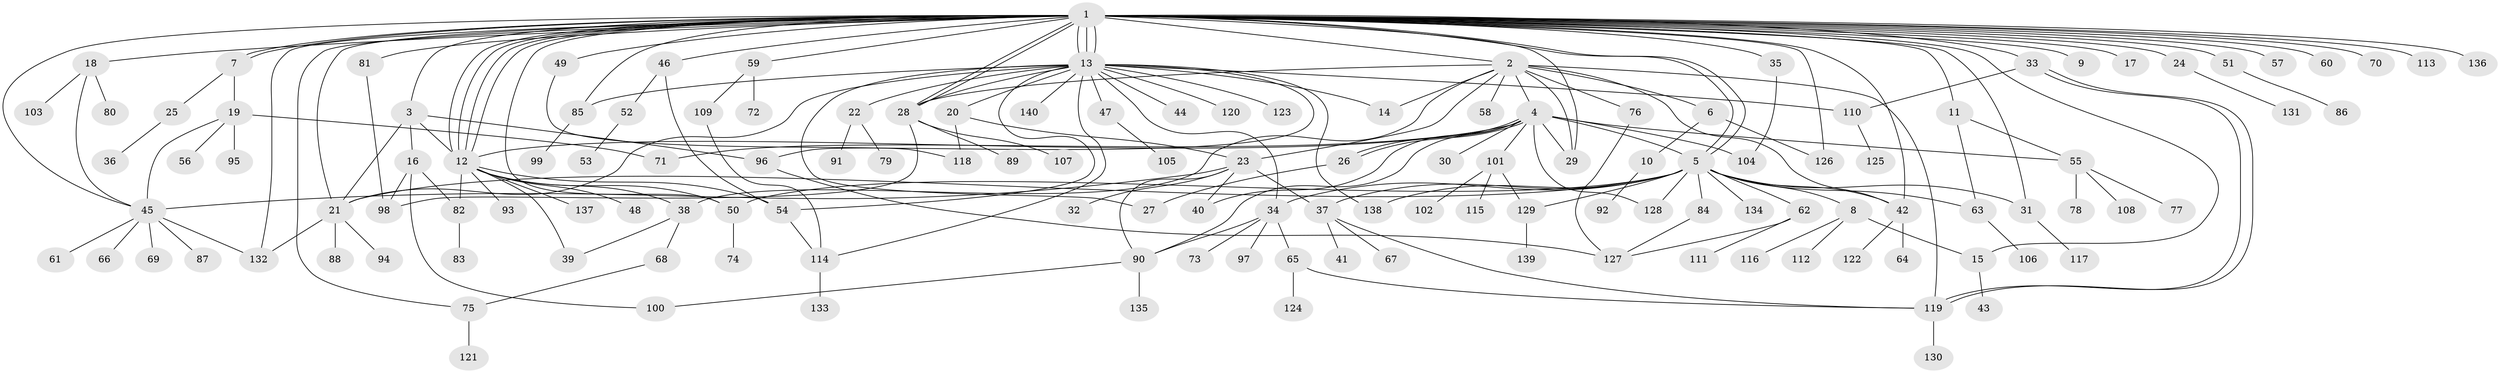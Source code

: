 // coarse degree distribution, {3: 0.19642857142857142, 11: 0.017857142857142856, 1: 0.3392857142857143, 7: 0.07142857142857142, 2: 0.17857142857142858, 5: 0.03571428571428571, 10: 0.017857142857142856, 4: 0.07142857142857142, 31: 0.017857142857142856, 6: 0.017857142857142856, 13: 0.017857142857142856, 15: 0.017857142857142856}
// Generated by graph-tools (version 1.1) at 2025/36/03/04/25 23:36:41]
// undirected, 140 vertices, 207 edges
graph export_dot {
  node [color=gray90,style=filled];
  1;
  2;
  3;
  4;
  5;
  6;
  7;
  8;
  9;
  10;
  11;
  12;
  13;
  14;
  15;
  16;
  17;
  18;
  19;
  20;
  21;
  22;
  23;
  24;
  25;
  26;
  27;
  28;
  29;
  30;
  31;
  32;
  33;
  34;
  35;
  36;
  37;
  38;
  39;
  40;
  41;
  42;
  43;
  44;
  45;
  46;
  47;
  48;
  49;
  50;
  51;
  52;
  53;
  54;
  55;
  56;
  57;
  58;
  59;
  60;
  61;
  62;
  63;
  64;
  65;
  66;
  67;
  68;
  69;
  70;
  71;
  72;
  73;
  74;
  75;
  76;
  77;
  78;
  79;
  80;
  81;
  82;
  83;
  84;
  85;
  86;
  87;
  88;
  89;
  90;
  91;
  92;
  93;
  94;
  95;
  96;
  97;
  98;
  99;
  100;
  101;
  102;
  103;
  104;
  105;
  106;
  107;
  108;
  109;
  110;
  111;
  112;
  113;
  114;
  115;
  116;
  117;
  118;
  119;
  120;
  121;
  122;
  123;
  124;
  125;
  126;
  127;
  128;
  129;
  130;
  131;
  132;
  133;
  134;
  135;
  136;
  137;
  138;
  139;
  140;
  1 -- 2;
  1 -- 3;
  1 -- 5;
  1 -- 5;
  1 -- 7;
  1 -- 7;
  1 -- 9;
  1 -- 11;
  1 -- 12;
  1 -- 12;
  1 -- 12;
  1 -- 12;
  1 -- 13;
  1 -- 13;
  1 -- 13;
  1 -- 15;
  1 -- 17;
  1 -- 18;
  1 -- 21;
  1 -- 24;
  1 -- 28;
  1 -- 28;
  1 -- 29;
  1 -- 31;
  1 -- 33;
  1 -- 35;
  1 -- 42;
  1 -- 45;
  1 -- 46;
  1 -- 49;
  1 -- 50;
  1 -- 51;
  1 -- 57;
  1 -- 59;
  1 -- 60;
  1 -- 70;
  1 -- 75;
  1 -- 81;
  1 -- 85;
  1 -- 113;
  1 -- 126;
  1 -- 132;
  1 -- 136;
  2 -- 4;
  2 -- 6;
  2 -- 14;
  2 -- 23;
  2 -- 28;
  2 -- 29;
  2 -- 38;
  2 -- 42;
  2 -- 58;
  2 -- 76;
  2 -- 119;
  3 -- 12;
  3 -- 16;
  3 -- 21;
  3 -- 96;
  4 -- 5;
  4 -- 12;
  4 -- 26;
  4 -- 26;
  4 -- 29;
  4 -- 30;
  4 -- 40;
  4 -- 55;
  4 -- 71;
  4 -- 90;
  4 -- 101;
  4 -- 104;
  4 -- 128;
  5 -- 8;
  5 -- 21;
  5 -- 31;
  5 -- 34;
  5 -- 37;
  5 -- 42;
  5 -- 50;
  5 -- 62;
  5 -- 63;
  5 -- 84;
  5 -- 128;
  5 -- 129;
  5 -- 134;
  5 -- 138;
  6 -- 10;
  6 -- 126;
  7 -- 19;
  7 -- 25;
  8 -- 15;
  8 -- 112;
  8 -- 116;
  10 -- 92;
  11 -- 55;
  11 -- 63;
  12 -- 38;
  12 -- 39;
  12 -- 48;
  12 -- 50;
  12 -- 54;
  12 -- 82;
  12 -- 93;
  12 -- 137;
  13 -- 14;
  13 -- 20;
  13 -- 21;
  13 -- 22;
  13 -- 27;
  13 -- 28;
  13 -- 34;
  13 -- 44;
  13 -- 47;
  13 -- 54;
  13 -- 85;
  13 -- 96;
  13 -- 110;
  13 -- 114;
  13 -- 120;
  13 -- 123;
  13 -- 138;
  13 -- 140;
  15 -- 43;
  16 -- 82;
  16 -- 98;
  16 -- 100;
  18 -- 45;
  18 -- 80;
  18 -- 103;
  19 -- 45;
  19 -- 56;
  19 -- 71;
  19 -- 95;
  20 -- 23;
  20 -- 118;
  21 -- 88;
  21 -- 94;
  21 -- 132;
  22 -- 79;
  22 -- 91;
  23 -- 32;
  23 -- 37;
  23 -- 40;
  23 -- 45;
  23 -- 90;
  24 -- 131;
  25 -- 36;
  26 -- 27;
  28 -- 89;
  28 -- 98;
  28 -- 107;
  31 -- 117;
  33 -- 110;
  33 -- 119;
  33 -- 119;
  34 -- 65;
  34 -- 73;
  34 -- 90;
  34 -- 97;
  35 -- 104;
  37 -- 41;
  37 -- 67;
  37 -- 119;
  38 -- 39;
  38 -- 68;
  42 -- 64;
  42 -- 122;
  45 -- 61;
  45 -- 66;
  45 -- 69;
  45 -- 87;
  45 -- 132;
  46 -- 52;
  46 -- 54;
  47 -- 105;
  49 -- 118;
  50 -- 74;
  51 -- 86;
  52 -- 53;
  54 -- 114;
  55 -- 77;
  55 -- 78;
  55 -- 108;
  59 -- 72;
  59 -- 109;
  62 -- 111;
  62 -- 127;
  63 -- 106;
  65 -- 119;
  65 -- 124;
  68 -- 75;
  75 -- 121;
  76 -- 127;
  81 -- 98;
  82 -- 83;
  84 -- 127;
  85 -- 99;
  90 -- 100;
  90 -- 135;
  96 -- 127;
  101 -- 102;
  101 -- 115;
  101 -- 129;
  109 -- 114;
  110 -- 125;
  114 -- 133;
  119 -- 130;
  129 -- 139;
}
